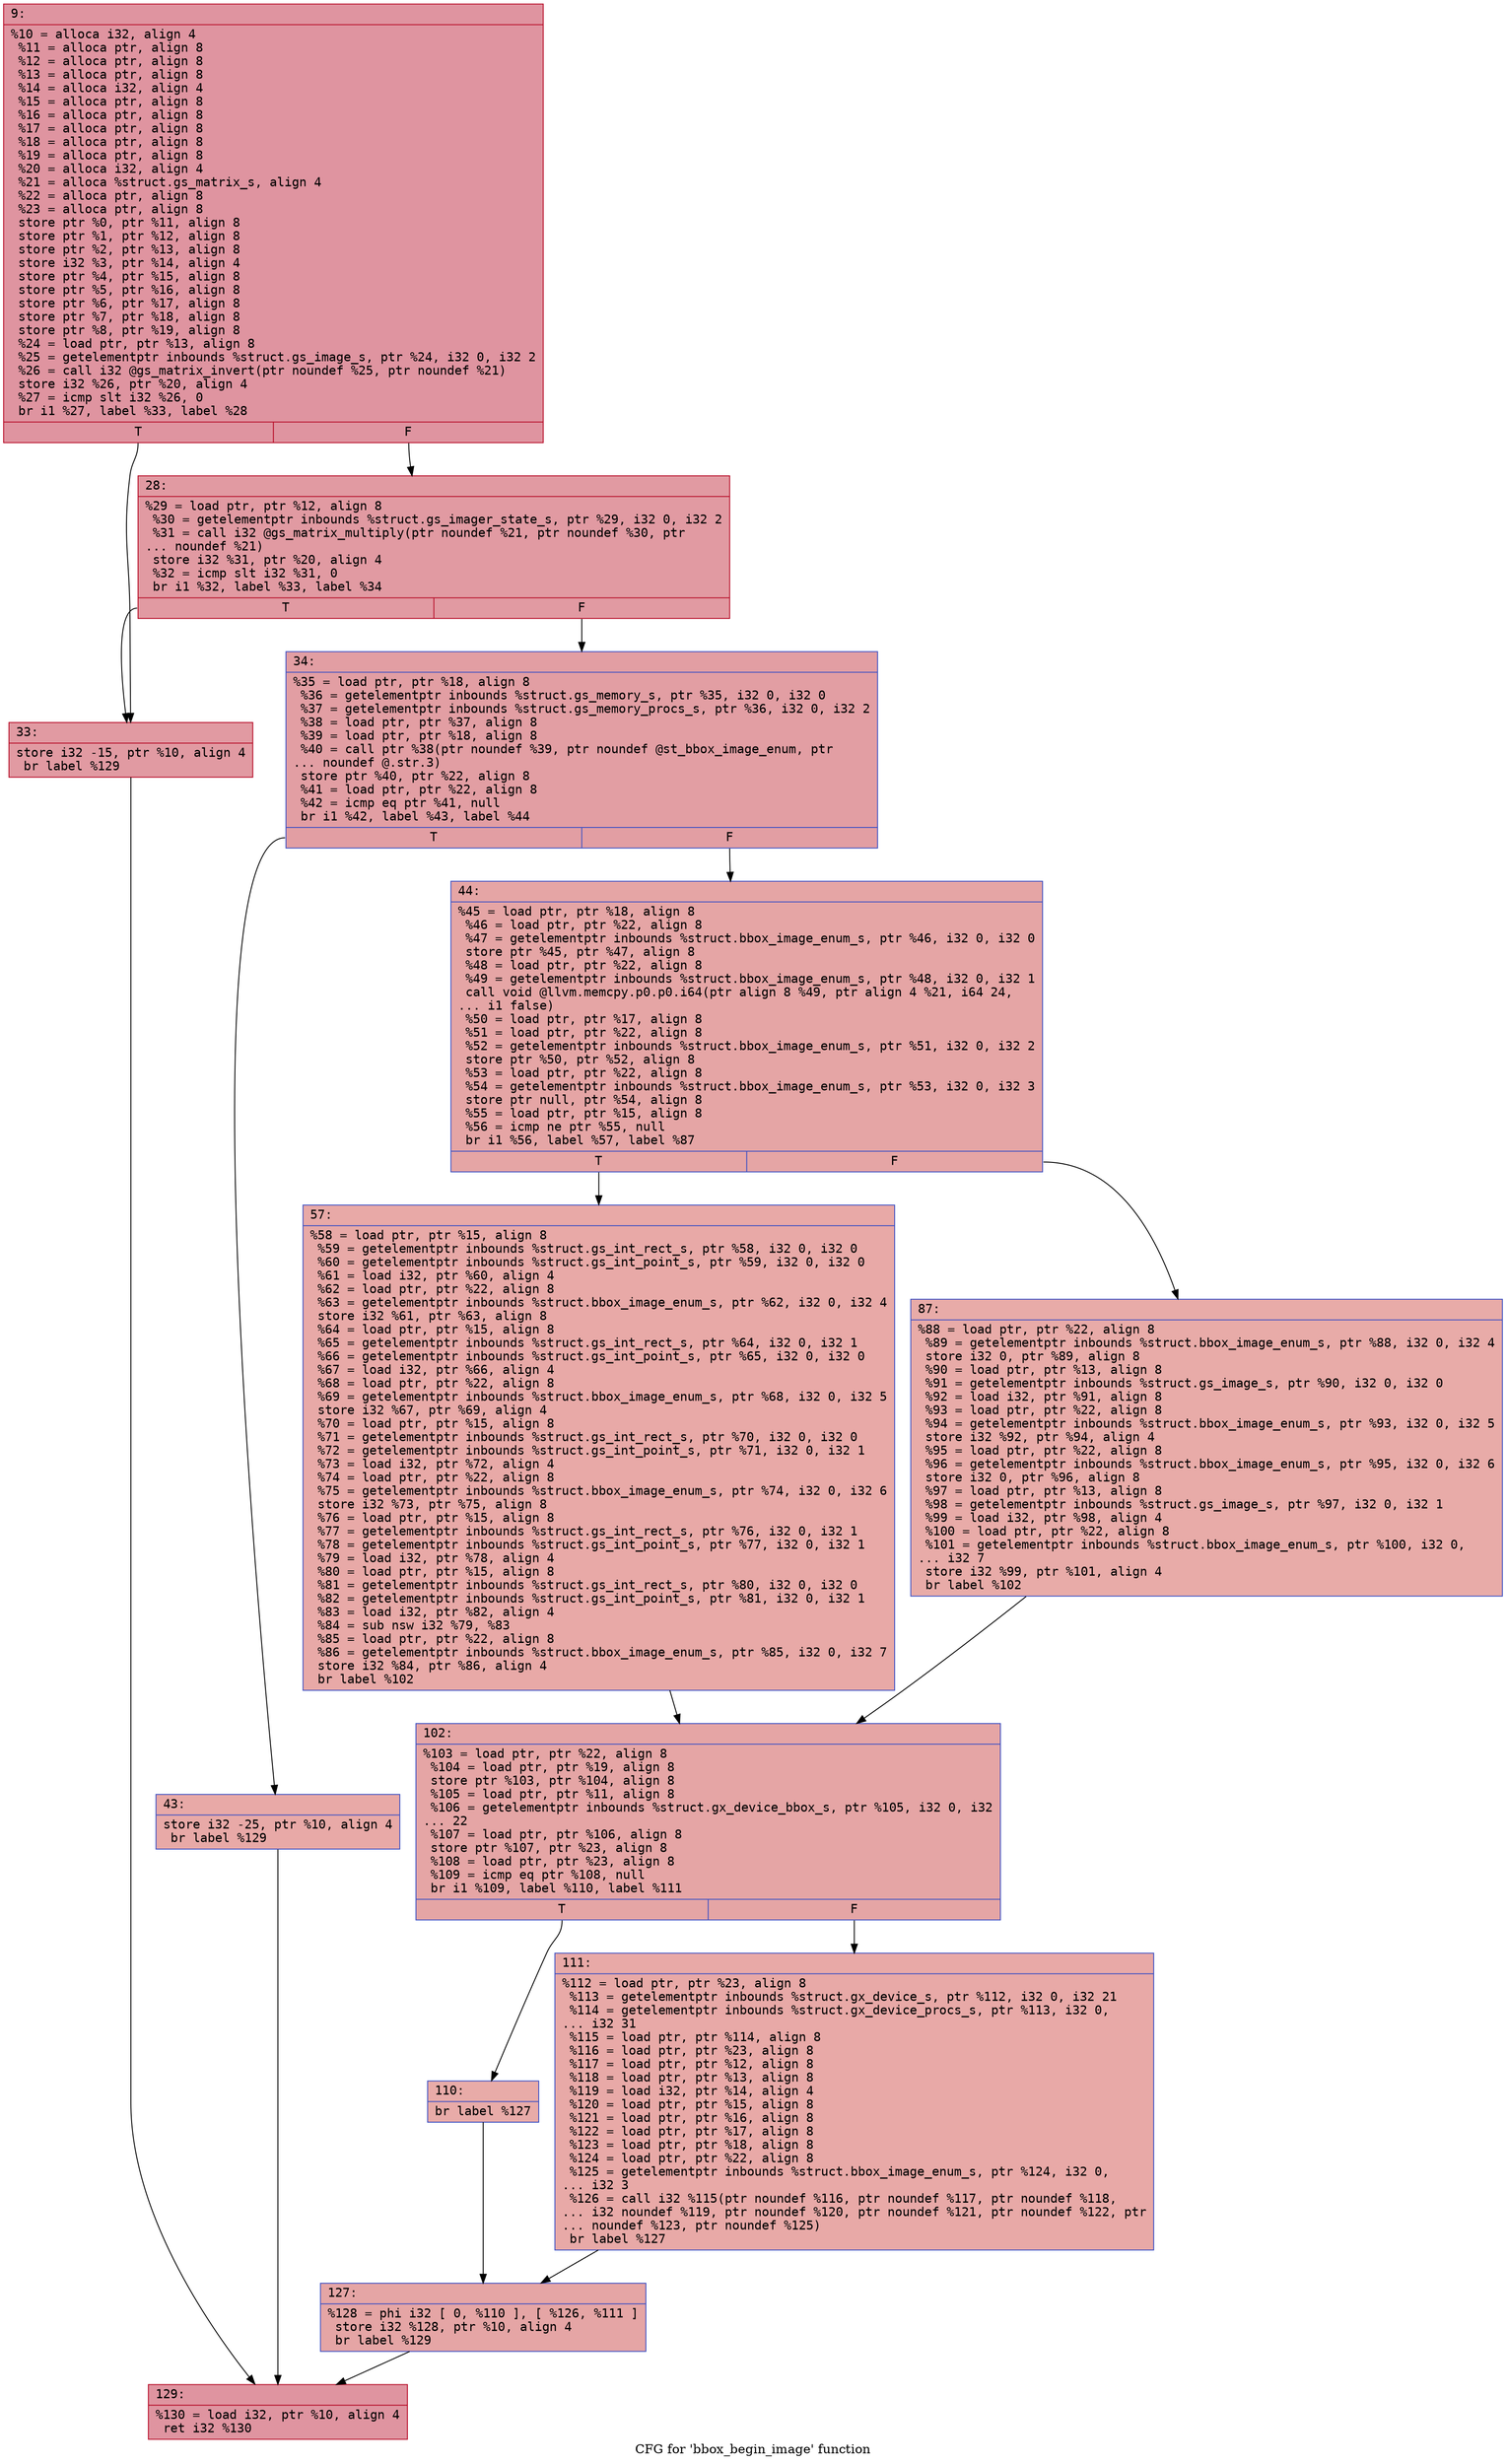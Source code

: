 digraph "CFG for 'bbox_begin_image' function" {
	label="CFG for 'bbox_begin_image' function";

	Node0x60000323a0d0 [shape=record,color="#b70d28ff", style=filled, fillcolor="#b70d2870" fontname="Courier",label="{9:\l|  %10 = alloca i32, align 4\l  %11 = alloca ptr, align 8\l  %12 = alloca ptr, align 8\l  %13 = alloca ptr, align 8\l  %14 = alloca i32, align 4\l  %15 = alloca ptr, align 8\l  %16 = alloca ptr, align 8\l  %17 = alloca ptr, align 8\l  %18 = alloca ptr, align 8\l  %19 = alloca ptr, align 8\l  %20 = alloca i32, align 4\l  %21 = alloca %struct.gs_matrix_s, align 4\l  %22 = alloca ptr, align 8\l  %23 = alloca ptr, align 8\l  store ptr %0, ptr %11, align 8\l  store ptr %1, ptr %12, align 8\l  store ptr %2, ptr %13, align 8\l  store i32 %3, ptr %14, align 4\l  store ptr %4, ptr %15, align 8\l  store ptr %5, ptr %16, align 8\l  store ptr %6, ptr %17, align 8\l  store ptr %7, ptr %18, align 8\l  store ptr %8, ptr %19, align 8\l  %24 = load ptr, ptr %13, align 8\l  %25 = getelementptr inbounds %struct.gs_image_s, ptr %24, i32 0, i32 2\l  %26 = call i32 @gs_matrix_invert(ptr noundef %25, ptr noundef %21)\l  store i32 %26, ptr %20, align 4\l  %27 = icmp slt i32 %26, 0\l  br i1 %27, label %33, label %28\l|{<s0>T|<s1>F}}"];
	Node0x60000323a0d0:s0 -> Node0x60000323a170[tooltip="9 -> 33\nProbability 37.50%" ];
	Node0x60000323a0d0:s1 -> Node0x60000323a120[tooltip="9 -> 28\nProbability 62.50%" ];
	Node0x60000323a120 [shape=record,color="#b70d28ff", style=filled, fillcolor="#bb1b2c70" fontname="Courier",label="{28:\l|  %29 = load ptr, ptr %12, align 8\l  %30 = getelementptr inbounds %struct.gs_imager_state_s, ptr %29, i32 0, i32 2\l  %31 = call i32 @gs_matrix_multiply(ptr noundef %21, ptr noundef %30, ptr\l... noundef %21)\l  store i32 %31, ptr %20, align 4\l  %32 = icmp slt i32 %31, 0\l  br i1 %32, label %33, label %34\l|{<s0>T|<s1>F}}"];
	Node0x60000323a120:s0 -> Node0x60000323a170[tooltip="28 -> 33\nProbability 37.50%" ];
	Node0x60000323a120:s1 -> Node0x60000323a1c0[tooltip="28 -> 34\nProbability 62.50%" ];
	Node0x60000323a170 [shape=record,color="#b70d28ff", style=filled, fillcolor="#bb1b2c70" fontname="Courier",label="{33:\l|  store i32 -15, ptr %10, align 4\l  br label %129\l}"];
	Node0x60000323a170 -> Node0x60000323a490[tooltip="33 -> 129\nProbability 100.00%" ];
	Node0x60000323a1c0 [shape=record,color="#3d50c3ff", style=filled, fillcolor="#be242e70" fontname="Courier",label="{34:\l|  %35 = load ptr, ptr %18, align 8\l  %36 = getelementptr inbounds %struct.gs_memory_s, ptr %35, i32 0, i32 0\l  %37 = getelementptr inbounds %struct.gs_memory_procs_s, ptr %36, i32 0, i32 2\l  %38 = load ptr, ptr %37, align 8\l  %39 = load ptr, ptr %18, align 8\l  %40 = call ptr %38(ptr noundef %39, ptr noundef @st_bbox_image_enum, ptr\l... noundef @.str.3)\l  store ptr %40, ptr %22, align 8\l  %41 = load ptr, ptr %22, align 8\l  %42 = icmp eq ptr %41, null\l  br i1 %42, label %43, label %44\l|{<s0>T|<s1>F}}"];
	Node0x60000323a1c0:s0 -> Node0x60000323a210[tooltip="34 -> 43\nProbability 37.50%" ];
	Node0x60000323a1c0:s1 -> Node0x60000323a260[tooltip="34 -> 44\nProbability 62.50%" ];
	Node0x60000323a210 [shape=record,color="#3d50c3ff", style=filled, fillcolor="#ca3b3770" fontname="Courier",label="{43:\l|  store i32 -25, ptr %10, align 4\l  br label %129\l}"];
	Node0x60000323a210 -> Node0x60000323a490[tooltip="43 -> 129\nProbability 100.00%" ];
	Node0x60000323a260 [shape=record,color="#3d50c3ff", style=filled, fillcolor="#c5333470" fontname="Courier",label="{44:\l|  %45 = load ptr, ptr %18, align 8\l  %46 = load ptr, ptr %22, align 8\l  %47 = getelementptr inbounds %struct.bbox_image_enum_s, ptr %46, i32 0, i32 0\l  store ptr %45, ptr %47, align 8\l  %48 = load ptr, ptr %22, align 8\l  %49 = getelementptr inbounds %struct.bbox_image_enum_s, ptr %48, i32 0, i32 1\l  call void @llvm.memcpy.p0.p0.i64(ptr align 8 %49, ptr align 4 %21, i64 24,\l... i1 false)\l  %50 = load ptr, ptr %17, align 8\l  %51 = load ptr, ptr %22, align 8\l  %52 = getelementptr inbounds %struct.bbox_image_enum_s, ptr %51, i32 0, i32 2\l  store ptr %50, ptr %52, align 8\l  %53 = load ptr, ptr %22, align 8\l  %54 = getelementptr inbounds %struct.bbox_image_enum_s, ptr %53, i32 0, i32 3\l  store ptr null, ptr %54, align 8\l  %55 = load ptr, ptr %15, align 8\l  %56 = icmp ne ptr %55, null\l  br i1 %56, label %57, label %87\l|{<s0>T|<s1>F}}"];
	Node0x60000323a260:s0 -> Node0x60000323a2b0[tooltip="44 -> 57\nProbability 62.50%" ];
	Node0x60000323a260:s1 -> Node0x60000323a300[tooltip="44 -> 87\nProbability 37.50%" ];
	Node0x60000323a2b0 [shape=record,color="#3d50c3ff", style=filled, fillcolor="#ca3b3770" fontname="Courier",label="{57:\l|  %58 = load ptr, ptr %15, align 8\l  %59 = getelementptr inbounds %struct.gs_int_rect_s, ptr %58, i32 0, i32 0\l  %60 = getelementptr inbounds %struct.gs_int_point_s, ptr %59, i32 0, i32 0\l  %61 = load i32, ptr %60, align 4\l  %62 = load ptr, ptr %22, align 8\l  %63 = getelementptr inbounds %struct.bbox_image_enum_s, ptr %62, i32 0, i32 4\l  store i32 %61, ptr %63, align 8\l  %64 = load ptr, ptr %15, align 8\l  %65 = getelementptr inbounds %struct.gs_int_rect_s, ptr %64, i32 0, i32 1\l  %66 = getelementptr inbounds %struct.gs_int_point_s, ptr %65, i32 0, i32 0\l  %67 = load i32, ptr %66, align 4\l  %68 = load ptr, ptr %22, align 8\l  %69 = getelementptr inbounds %struct.bbox_image_enum_s, ptr %68, i32 0, i32 5\l  store i32 %67, ptr %69, align 4\l  %70 = load ptr, ptr %15, align 8\l  %71 = getelementptr inbounds %struct.gs_int_rect_s, ptr %70, i32 0, i32 0\l  %72 = getelementptr inbounds %struct.gs_int_point_s, ptr %71, i32 0, i32 1\l  %73 = load i32, ptr %72, align 4\l  %74 = load ptr, ptr %22, align 8\l  %75 = getelementptr inbounds %struct.bbox_image_enum_s, ptr %74, i32 0, i32 6\l  store i32 %73, ptr %75, align 8\l  %76 = load ptr, ptr %15, align 8\l  %77 = getelementptr inbounds %struct.gs_int_rect_s, ptr %76, i32 0, i32 1\l  %78 = getelementptr inbounds %struct.gs_int_point_s, ptr %77, i32 0, i32 1\l  %79 = load i32, ptr %78, align 4\l  %80 = load ptr, ptr %15, align 8\l  %81 = getelementptr inbounds %struct.gs_int_rect_s, ptr %80, i32 0, i32 0\l  %82 = getelementptr inbounds %struct.gs_int_point_s, ptr %81, i32 0, i32 1\l  %83 = load i32, ptr %82, align 4\l  %84 = sub nsw i32 %79, %83\l  %85 = load ptr, ptr %22, align 8\l  %86 = getelementptr inbounds %struct.bbox_image_enum_s, ptr %85, i32 0, i32 7\l  store i32 %84, ptr %86, align 4\l  br label %102\l}"];
	Node0x60000323a2b0 -> Node0x60000323a350[tooltip="57 -> 102\nProbability 100.00%" ];
	Node0x60000323a300 [shape=record,color="#3d50c3ff", style=filled, fillcolor="#cc403a70" fontname="Courier",label="{87:\l|  %88 = load ptr, ptr %22, align 8\l  %89 = getelementptr inbounds %struct.bbox_image_enum_s, ptr %88, i32 0, i32 4\l  store i32 0, ptr %89, align 8\l  %90 = load ptr, ptr %13, align 8\l  %91 = getelementptr inbounds %struct.gs_image_s, ptr %90, i32 0, i32 0\l  %92 = load i32, ptr %91, align 8\l  %93 = load ptr, ptr %22, align 8\l  %94 = getelementptr inbounds %struct.bbox_image_enum_s, ptr %93, i32 0, i32 5\l  store i32 %92, ptr %94, align 4\l  %95 = load ptr, ptr %22, align 8\l  %96 = getelementptr inbounds %struct.bbox_image_enum_s, ptr %95, i32 0, i32 6\l  store i32 0, ptr %96, align 8\l  %97 = load ptr, ptr %13, align 8\l  %98 = getelementptr inbounds %struct.gs_image_s, ptr %97, i32 0, i32 1\l  %99 = load i32, ptr %98, align 4\l  %100 = load ptr, ptr %22, align 8\l  %101 = getelementptr inbounds %struct.bbox_image_enum_s, ptr %100, i32 0,\l... i32 7\l  store i32 %99, ptr %101, align 4\l  br label %102\l}"];
	Node0x60000323a300 -> Node0x60000323a350[tooltip="87 -> 102\nProbability 100.00%" ];
	Node0x60000323a350 [shape=record,color="#3d50c3ff", style=filled, fillcolor="#c5333470" fontname="Courier",label="{102:\l|  %103 = load ptr, ptr %22, align 8\l  %104 = load ptr, ptr %19, align 8\l  store ptr %103, ptr %104, align 8\l  %105 = load ptr, ptr %11, align 8\l  %106 = getelementptr inbounds %struct.gx_device_bbox_s, ptr %105, i32 0, i32\l... 22\l  %107 = load ptr, ptr %106, align 8\l  store ptr %107, ptr %23, align 8\l  %108 = load ptr, ptr %23, align 8\l  %109 = icmp eq ptr %108, null\l  br i1 %109, label %110, label %111\l|{<s0>T|<s1>F}}"];
	Node0x60000323a350:s0 -> Node0x60000323a3a0[tooltip="102 -> 110\nProbability 37.50%" ];
	Node0x60000323a350:s1 -> Node0x60000323a3f0[tooltip="102 -> 111\nProbability 62.50%" ];
	Node0x60000323a3a0 [shape=record,color="#3d50c3ff", style=filled, fillcolor="#cc403a70" fontname="Courier",label="{110:\l|  br label %127\l}"];
	Node0x60000323a3a0 -> Node0x60000323a440[tooltip="110 -> 127\nProbability 100.00%" ];
	Node0x60000323a3f0 [shape=record,color="#3d50c3ff", style=filled, fillcolor="#ca3b3770" fontname="Courier",label="{111:\l|  %112 = load ptr, ptr %23, align 8\l  %113 = getelementptr inbounds %struct.gx_device_s, ptr %112, i32 0, i32 21\l  %114 = getelementptr inbounds %struct.gx_device_procs_s, ptr %113, i32 0,\l... i32 31\l  %115 = load ptr, ptr %114, align 8\l  %116 = load ptr, ptr %23, align 8\l  %117 = load ptr, ptr %12, align 8\l  %118 = load ptr, ptr %13, align 8\l  %119 = load i32, ptr %14, align 4\l  %120 = load ptr, ptr %15, align 8\l  %121 = load ptr, ptr %16, align 8\l  %122 = load ptr, ptr %17, align 8\l  %123 = load ptr, ptr %18, align 8\l  %124 = load ptr, ptr %22, align 8\l  %125 = getelementptr inbounds %struct.bbox_image_enum_s, ptr %124, i32 0,\l... i32 3\l  %126 = call i32 %115(ptr noundef %116, ptr noundef %117, ptr noundef %118,\l... i32 noundef %119, ptr noundef %120, ptr noundef %121, ptr noundef %122, ptr\l... noundef %123, ptr noundef %125)\l  br label %127\l}"];
	Node0x60000323a3f0 -> Node0x60000323a440[tooltip="111 -> 127\nProbability 100.00%" ];
	Node0x60000323a440 [shape=record,color="#3d50c3ff", style=filled, fillcolor="#c5333470" fontname="Courier",label="{127:\l|  %128 = phi i32 [ 0, %110 ], [ %126, %111 ]\l  store i32 %128, ptr %10, align 4\l  br label %129\l}"];
	Node0x60000323a440 -> Node0x60000323a490[tooltip="127 -> 129\nProbability 100.00%" ];
	Node0x60000323a490 [shape=record,color="#b70d28ff", style=filled, fillcolor="#b70d2870" fontname="Courier",label="{129:\l|  %130 = load i32, ptr %10, align 4\l  ret i32 %130\l}"];
}

